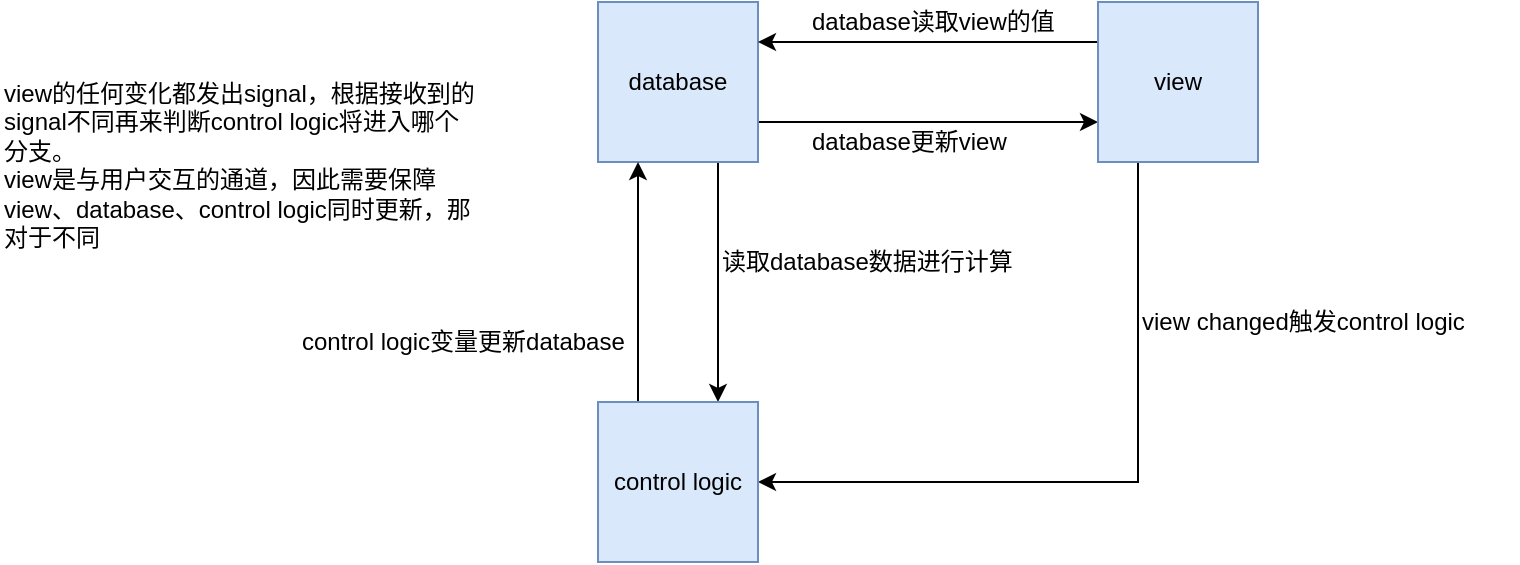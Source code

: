 <mxfile version="12.2.4" pages="1"><diagram id="6hGFLwfOUW9BJ-s0fimq" name="Page-1"><mxGraphModel dx="760" dy="1638" grid="1" gridSize="10" guides="1" tooltips="1" connect="1" arrows="1" fold="1" page="1" pageScale="1" pageWidth="827" pageHeight="1169" background="#ffffff" math="0" shadow="0"><root><mxCell id="0"/><mxCell id="1" parent="0"/><mxCell id="28" style="edgeStyle=orthogonalEdgeStyle;rounded=0;orthogonalLoop=1;jettySize=auto;html=1;exitX=1;exitY=0.75;exitDx=0;exitDy=0;entryX=0;entryY=0.75;entryDx=0;entryDy=0;" parent="1" source="15" target="16" edge="1"><mxGeometry relative="1" as="geometry"/></mxCell><mxCell id="33" style="edgeStyle=orthogonalEdgeStyle;rounded=0;orthogonalLoop=1;jettySize=auto;html=1;exitX=0.75;exitY=1;exitDx=0;exitDy=0;entryX=0.75;entryY=0;entryDx=0;entryDy=0;" parent="1" source="15" target="17" edge="1"><mxGeometry relative="1" as="geometry"/></mxCell><mxCell id="15" value="database" style="whiteSpace=wrap;html=1;aspect=fixed;fillColor=#dae8fc;strokeColor=#6c8ebf;" parent="1" vertex="1"><mxGeometry x="320" y="-890" width="80" height="80" as="geometry"/></mxCell><mxCell id="27" style="edgeStyle=orthogonalEdgeStyle;rounded=0;orthogonalLoop=1;jettySize=auto;html=1;exitX=0;exitY=0.25;exitDx=0;exitDy=0;entryX=1;entryY=0.25;entryDx=0;entryDy=0;" parent="1" source="16" target="15" edge="1"><mxGeometry relative="1" as="geometry"/></mxCell><mxCell id="38" style="edgeStyle=orthogonalEdgeStyle;rounded=0;orthogonalLoop=1;jettySize=auto;html=1;exitX=0.25;exitY=1;exitDx=0;exitDy=0;entryX=1;entryY=0.5;entryDx=0;entryDy=0;" parent="1" source="16" target="17" edge="1"><mxGeometry relative="1" as="geometry"/></mxCell><mxCell id="16" value="view" style="whiteSpace=wrap;html=1;aspect=fixed;fillColor=#dae8fc;strokeColor=#6c8ebf;" parent="1" vertex="1"><mxGeometry x="570" y="-890" width="80" height="80" as="geometry"/></mxCell><mxCell id="32" style="edgeStyle=orthogonalEdgeStyle;rounded=0;orthogonalLoop=1;jettySize=auto;html=1;exitX=0.25;exitY=0;exitDx=0;exitDy=0;entryX=0.25;entryY=1;entryDx=0;entryDy=0;" parent="1" source="17" target="15" edge="1"><mxGeometry relative="1" as="geometry"/></mxCell><mxCell id="17" value="control logic" style="whiteSpace=wrap;html=1;aspect=fixed;fillColor=#dae8fc;strokeColor=#6c8ebf;" parent="1" vertex="1"><mxGeometry x="320" y="-690" width="80" height="80" as="geometry"/></mxCell><mxCell id="26" value="database读取view的值" style="text;html=1;resizable=0;points=[];autosize=1;align=left;verticalAlign=top;spacingTop=-4;" parent="1" vertex="1"><mxGeometry x="425" y="-890" width="140" height="20" as="geometry"/></mxCell><mxCell id="29" value="database更新view" style="text;html=1;resizable=0;points=[];autosize=1;align=left;verticalAlign=top;spacingTop=-4;" parent="1" vertex="1"><mxGeometry x="425" y="-830" width="120" height="20" as="geometry"/></mxCell><mxCell id="31" value="control logic变量更新database" style="text;html=1;resizable=0;points=[];autosize=1;align=left;verticalAlign=top;spacingTop=-4;" parent="1" vertex="1"><mxGeometry x="170" y="-730" width="180" height="20" as="geometry"/></mxCell><mxCell id="34" value="读取database数据进行计算" style="text;html=1;resizable=0;points=[];autosize=1;align=left;verticalAlign=top;spacingTop=-4;" parent="1" vertex="1"><mxGeometry x="380" y="-770" width="160" height="20" as="geometry"/></mxCell><mxCell id="39" value="view changed触发control logic" style="text;html=1;resizable=0;points=[];autosize=1;align=left;verticalAlign=top;spacingTop=-4;" parent="1" vertex="1"><mxGeometry x="590" y="-740" width="190" height="20" as="geometry"/></mxCell><mxCell id="40" value="view的任何变化都发出signal，根据接收到的&lt;br&gt;signal不同再来判断control logic将进入哪个&lt;br&gt;分支。&lt;br&gt;view是与用户交互的通道，因此需要保障&lt;br&gt;view、database、control logic同时更新，那&lt;br&gt;对于不同" style="text;html=1;resizable=0;points=[];autosize=1;align=left;verticalAlign=top;spacingTop=-4;" parent="1" vertex="1"><mxGeometry x="21" y="-854" width="260" height="90" as="geometry"/></mxCell></root></mxGraphModel></diagram></mxfile>